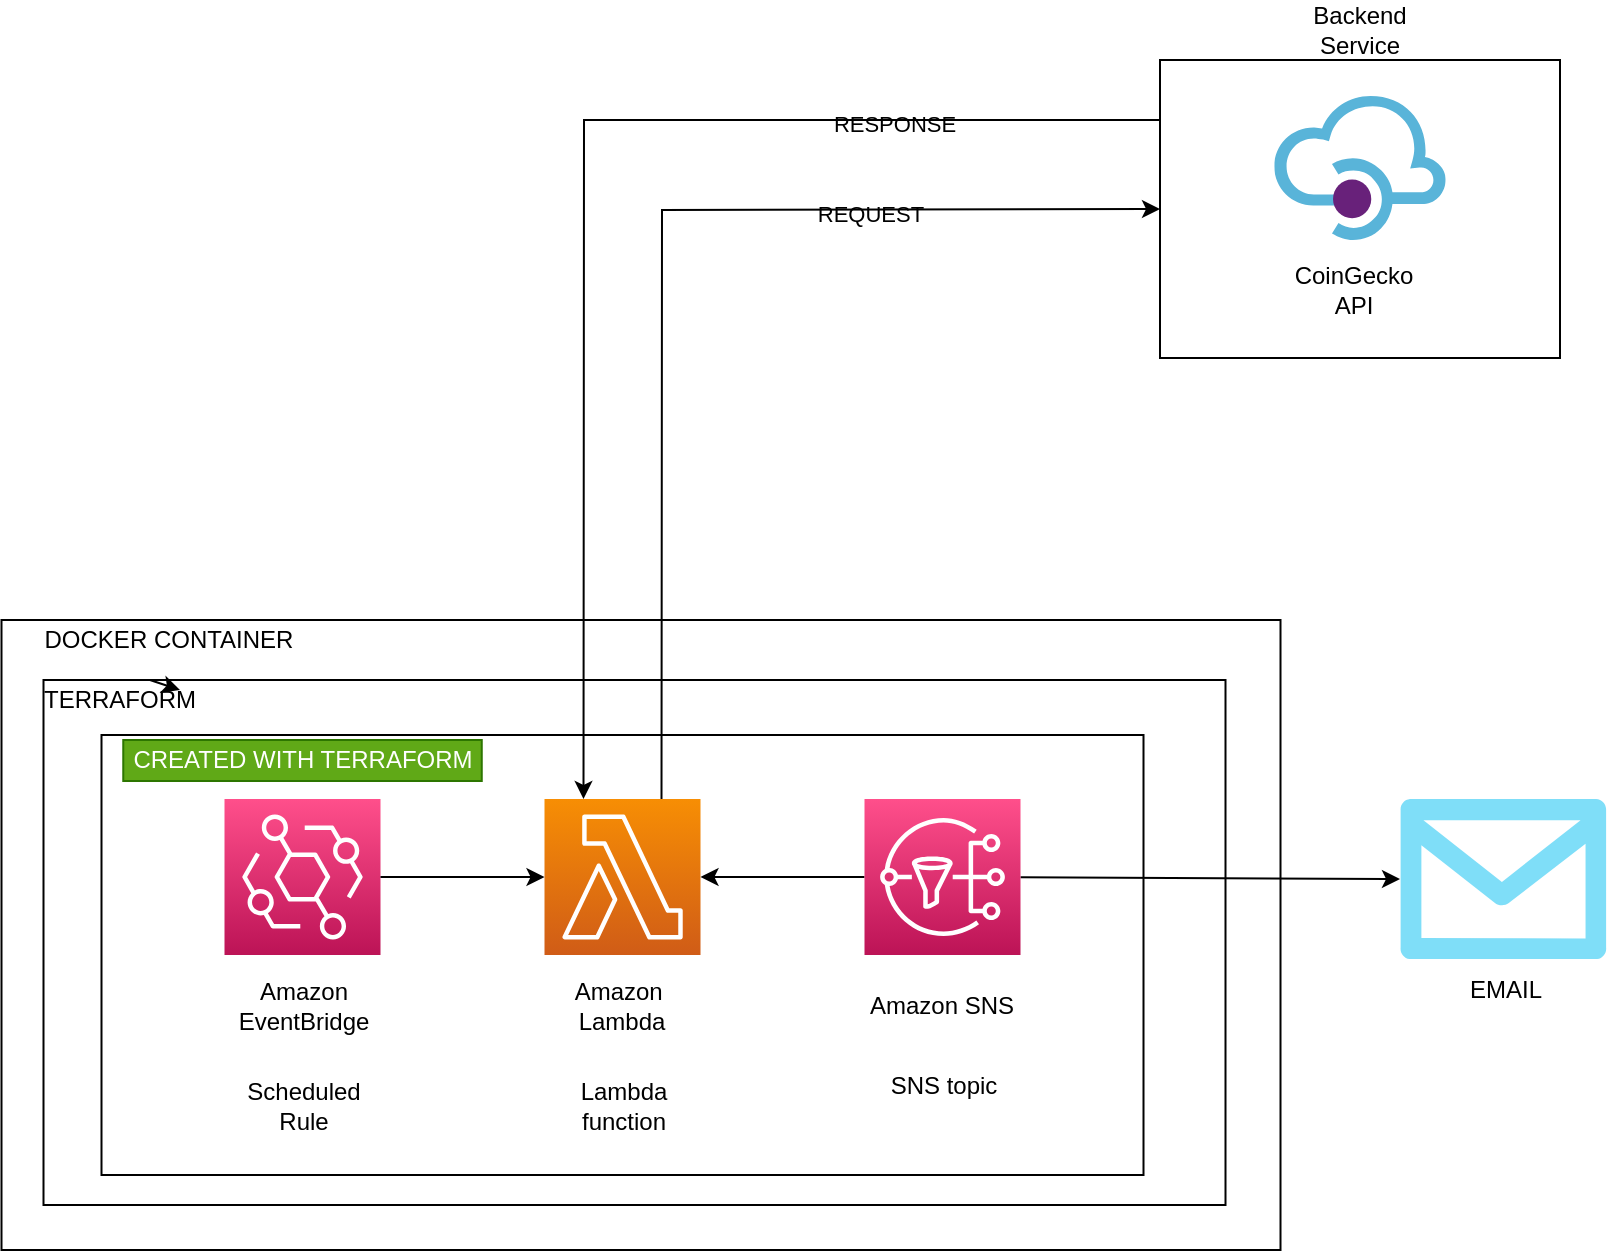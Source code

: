 <mxfile>
    <diagram id="C8zzsaNz2KEj-uVITBW7" name="Page-1">
        <mxGraphModel dx="2009" dy="1731" grid="0" gridSize="10" guides="0" tooltips="1" connect="0" arrows="0" fold="1" page="0" pageScale="1" pageWidth="850" pageHeight="1100" background="#FFFFFF" math="0" shadow="0">
            <root>
                <mxCell id="0"/>
                <mxCell id="1" parent="0"/>
                <mxCell id="81" value="" style="group" vertex="1" connectable="0" parent="1">
                    <mxGeometry x="-20" y="30" width="803.36" height="625" as="geometry"/>
                </mxCell>
                <mxCell id="19" value="" style="rounded=0;whiteSpace=wrap;html=1;" parent="81" vertex="1">
                    <mxGeometry x="580" y="30" width="200" height="149" as="geometry"/>
                </mxCell>
                <mxCell id="20" value="" style="sketch=0;aspect=fixed;html=1;points=[];align=center;image;fontSize=12;image=img/lib/mscae/API_Management.svg;" parent="81" vertex="1">
                    <mxGeometry x="637.14" y="48" width="85.71" height="72" as="geometry"/>
                </mxCell>
                <mxCell id="22" value="Backend Service" style="text;html=1;strokeColor=none;fillColor=none;align=center;verticalAlign=middle;whiteSpace=wrap;rounded=0;" parent="81" vertex="1">
                    <mxGeometry x="640.25" width="79.5" height="30" as="geometry"/>
                </mxCell>
                <mxCell id="24" value="CoinGecko API" style="text;html=1;strokeColor=none;fillColor=none;align=center;verticalAlign=middle;whiteSpace=wrap;rounded=0;" parent="81" vertex="1">
                    <mxGeometry x="637.14" y="130" width="79.5" height="30" as="geometry"/>
                </mxCell>
                <mxCell id="27" value="" style="verticalLabelPosition=bottom;html=1;verticalAlign=top;align=center;strokeColor=none;fillColor=#00BEF2;shape=mxgraph.azure.message;pointerEvents=1;" parent="81" vertex="1">
                    <mxGeometry x="700" y="399.5" width="103.36" height="80" as="geometry"/>
                </mxCell>
                <mxCell id="28" value="EMAIL" style="text;html=1;strokeColor=none;fillColor=none;align=center;verticalAlign=middle;whiteSpace=wrap;rounded=0;" parent="81" vertex="1">
                    <mxGeometry x="712.85" y="479.5" width="79.5" height="30" as="geometry"/>
                </mxCell>
                <mxCell id="49" value="" style="rounded=0;whiteSpace=wrap;html=1;" vertex="1" parent="81">
                    <mxGeometry x="0.75" y="310" width="639.5" height="315" as="geometry"/>
                </mxCell>
                <mxCell id="50" value="" style="rounded=0;whiteSpace=wrap;html=1;" vertex="1" parent="81">
                    <mxGeometry x="21.75" y="340" width="591" height="262.5" as="geometry"/>
                </mxCell>
                <mxCell id="51" value="" style="rounded=0;whiteSpace=wrap;html=1;" vertex="1" parent="81">
                    <mxGeometry x="50.75" y="367.5" width="521" height="220" as="geometry"/>
                </mxCell>
                <mxCell id="53" value="" style="sketch=0;points=[[0,0,0],[0.25,0,0],[0.5,0,0],[0.75,0,0],[1,0,0],[0,1,0],[0.25,1,0],[0.5,1,0],[0.75,1,0],[1,1,0],[0,0.25,0],[0,0.5,0],[0,0.75,0],[1,0.25,0],[1,0.5,0],[1,0.75,0]];outlineConnect=0;fontColor=#232F3E;gradientColor=#FF4F8B;gradientDirection=north;fillColor=#BC1356;strokeColor=#ffffff;dashed=0;verticalLabelPosition=bottom;verticalAlign=top;align=center;html=1;fontSize=12;fontStyle=0;aspect=fixed;shape=mxgraph.aws4.resourceIcon;resIcon=mxgraph.aws4.eventbridge;" vertex="1" parent="81">
                    <mxGeometry x="112.25" y="399.5" width="78" height="78" as="geometry"/>
                </mxCell>
                <mxCell id="76" style="edgeStyle=none;html=1;exitX=0.75;exitY=0;exitDx=0;exitDy=0;exitPerimeter=0;entryX=0;entryY=0.5;entryDx=0;entryDy=0;fontColor=#000000;rounded=0;" edge="1" parent="81" source="55" target="19">
                    <mxGeometry relative="1" as="geometry">
                        <Array as="points">
                            <mxPoint x="331" y="105"/>
                        </Array>
                    </mxGeometry>
                </mxCell>
                <mxCell id="79" value="&lt;font&gt;REQUEST&lt;/font&gt;" style="edgeLabel;html=1;align=center;verticalAlign=middle;resizable=0;points=[];fontColor=#000000;labelBackgroundColor=none;" vertex="1" connectable="0" parent="76">
                    <mxGeometry x="0.465" y="-2" relative="1" as="geometry">
                        <mxPoint as="offset"/>
                    </mxGeometry>
                </mxCell>
                <mxCell id="78" style="edgeStyle=none;html=1;exitX=0.25;exitY=0;exitDx=0;exitDy=0;exitPerimeter=0;fontColor=#000000;entryX=0;entryY=0.201;entryDx=0;entryDy=0;entryPerimeter=0;rounded=0;endArrow=none;endFill=0;startArrow=classic;startFill=1;" edge="1" parent="81" source="55" target="19">
                    <mxGeometry relative="1" as="geometry">
                        <mxPoint x="570" y="60" as="targetPoint"/>
                        <Array as="points">
                            <mxPoint x="292" y="60"/>
                        </Array>
                    </mxGeometry>
                </mxCell>
                <mxCell id="80" value="RESPONSE" style="edgeLabel;html=1;align=center;verticalAlign=middle;resizable=0;points=[];fontColor=#000000;labelBackgroundColor=none;" vertex="1" connectable="0" parent="78">
                    <mxGeometry x="0.575" y="-2" relative="1" as="geometry">
                        <mxPoint as="offset"/>
                    </mxGeometry>
                </mxCell>
                <mxCell id="55" value="" style="sketch=0;points=[[0,0,0],[0.25,0,0],[0.5,0,0],[0.75,0,0],[1,0,0],[0,1,0],[0.25,1,0],[0.5,1,0],[0.75,1,0],[1,1,0],[0,0.25,0],[0,0.5,0],[0,0.75,0],[1,0.25,0],[1,0.5,0],[1,0.75,0]];outlineConnect=0;fontColor=#232F3E;gradientColor=#F78E04;gradientDirection=north;fillColor=#D05C17;strokeColor=#ffffff;dashed=0;verticalLabelPosition=bottom;verticalAlign=top;align=center;html=1;fontSize=12;fontStyle=0;aspect=fixed;shape=mxgraph.aws4.resourceIcon;resIcon=mxgraph.aws4.lambda;" vertex="1" parent="81">
                    <mxGeometry x="272.25" y="399.5" width="78" height="78" as="geometry"/>
                </mxCell>
                <mxCell id="52" style="edgeStyle=none;html=1;" edge="1" parent="81" source="53" target="55">
                    <mxGeometry relative="1" as="geometry"/>
                </mxCell>
                <mxCell id="73" style="edgeStyle=none;html=1;entryX=1;entryY=0.5;entryDx=0;entryDy=0;entryPerimeter=0;fontColor=#000000;" edge="1" parent="81" source="56" target="55">
                    <mxGeometry relative="1" as="geometry"/>
                </mxCell>
                <mxCell id="75" style="edgeStyle=none;html=1;entryX=0;entryY=0.5;entryDx=0;entryDy=0;entryPerimeter=0;fontColor=#000000;" edge="1" parent="81" source="56" target="27">
                    <mxGeometry relative="1" as="geometry"/>
                </mxCell>
                <mxCell id="56" value="" style="sketch=0;points=[[0,0,0],[0.25,0,0],[0.5,0,0],[0.75,0,0],[1,0,0],[0,1,0],[0.25,1,0],[0.5,1,0],[0.75,1,0],[1,1,0],[0,0.25,0],[0,0.5,0],[0,0.75,0],[1,0.25,0],[1,0.5,0],[1,0.75,0]];outlineConnect=0;fontColor=#232F3E;gradientColor=#FF4F8B;gradientDirection=north;fillColor=#BC1356;strokeColor=#ffffff;dashed=0;verticalLabelPosition=bottom;verticalAlign=top;align=center;html=1;fontSize=12;fontStyle=0;aspect=fixed;shape=mxgraph.aws4.resourceIcon;resIcon=mxgraph.aws4.sns;" vertex="1" parent="81">
                    <mxGeometry x="432.25" y="399.5" width="78" height="78" as="geometry"/>
                </mxCell>
                <mxCell id="57" value="Amazon EventBridge" style="text;html=1;strokeColor=none;fillColor=none;align=center;verticalAlign=middle;whiteSpace=wrap;rounded=0;" vertex="1" parent="81">
                    <mxGeometry x="112.25" y="487.5" width="79.5" height="30" as="geometry"/>
                </mxCell>
                <mxCell id="58" value="Amazon&amp;nbsp; Lambda" style="text;html=1;strokeColor=none;fillColor=none;align=center;verticalAlign=middle;whiteSpace=wrap;rounded=0;" vertex="1" parent="81">
                    <mxGeometry x="270.75" y="487.5" width="79.5" height="30" as="geometry"/>
                </mxCell>
                <mxCell id="59" value="Amazon SNS" style="text;html=1;strokeColor=none;fillColor=none;align=center;verticalAlign=middle;whiteSpace=wrap;rounded=0;" vertex="1" parent="81">
                    <mxGeometry x="430.75" y="487.5" width="79.5" height="30" as="geometry"/>
                </mxCell>
                <mxCell id="60" value="Scheduled Rule" style="text;html=1;strokeColor=none;fillColor=none;align=center;verticalAlign=middle;whiteSpace=wrap;rounded=0;" vertex="1" parent="81">
                    <mxGeometry x="112.25" y="537.5" width="79.5" height="30" as="geometry"/>
                </mxCell>
                <mxCell id="61" value="Lambda function" style="text;html=1;strokeColor=none;fillColor=none;align=center;verticalAlign=middle;whiteSpace=wrap;rounded=0;" vertex="1" parent="81">
                    <mxGeometry x="271.5" y="537.5" width="79.5" height="30" as="geometry"/>
                </mxCell>
                <mxCell id="62" value="SNS topic" style="text;html=1;strokeColor=none;fillColor=none;align=center;verticalAlign=middle;whiteSpace=wrap;rounded=0;" vertex="1" parent="81">
                    <mxGeometry x="432.25" y="527.5" width="79.5" height="30" as="geometry"/>
                </mxCell>
                <mxCell id="64" value="TERRAFORM" style="text;html=1;strokeColor=none;fillColor=none;align=center;verticalAlign=middle;whiteSpace=wrap;rounded=0;" vertex="1" parent="81">
                    <mxGeometry x="30" y="340" width="60" height="20" as="geometry"/>
                </mxCell>
                <mxCell id="65" style="edgeStyle=none;html=1;exitX=0.75;exitY=0;exitDx=0;exitDy=0;entryX=1;entryY=0.25;entryDx=0;entryDy=0;" edge="1" parent="81" source="64" target="64">
                    <mxGeometry relative="1" as="geometry"/>
                </mxCell>
                <mxCell id="66" value="DOCKER CONTAINER" style="text;html=1;strokeColor=none;fillColor=none;align=center;verticalAlign=middle;whiteSpace=wrap;rounded=0;" vertex="1" parent="81">
                    <mxGeometry y="310" width="168.75" height="20" as="geometry"/>
                </mxCell>
                <mxCell id="71" value="CREATED WITH TERRAFORM" style="text;html=1;strokeColor=#2D7600;fillColor=#60a917;align=center;verticalAlign=middle;whiteSpace=wrap;rounded=0;fontColor=#ffffff;" vertex="1" parent="81">
                    <mxGeometry x="61.63" y="370" width="179.25" height="20.5" as="geometry"/>
                </mxCell>
            </root>
        </mxGraphModel>
    </diagram>
</mxfile>